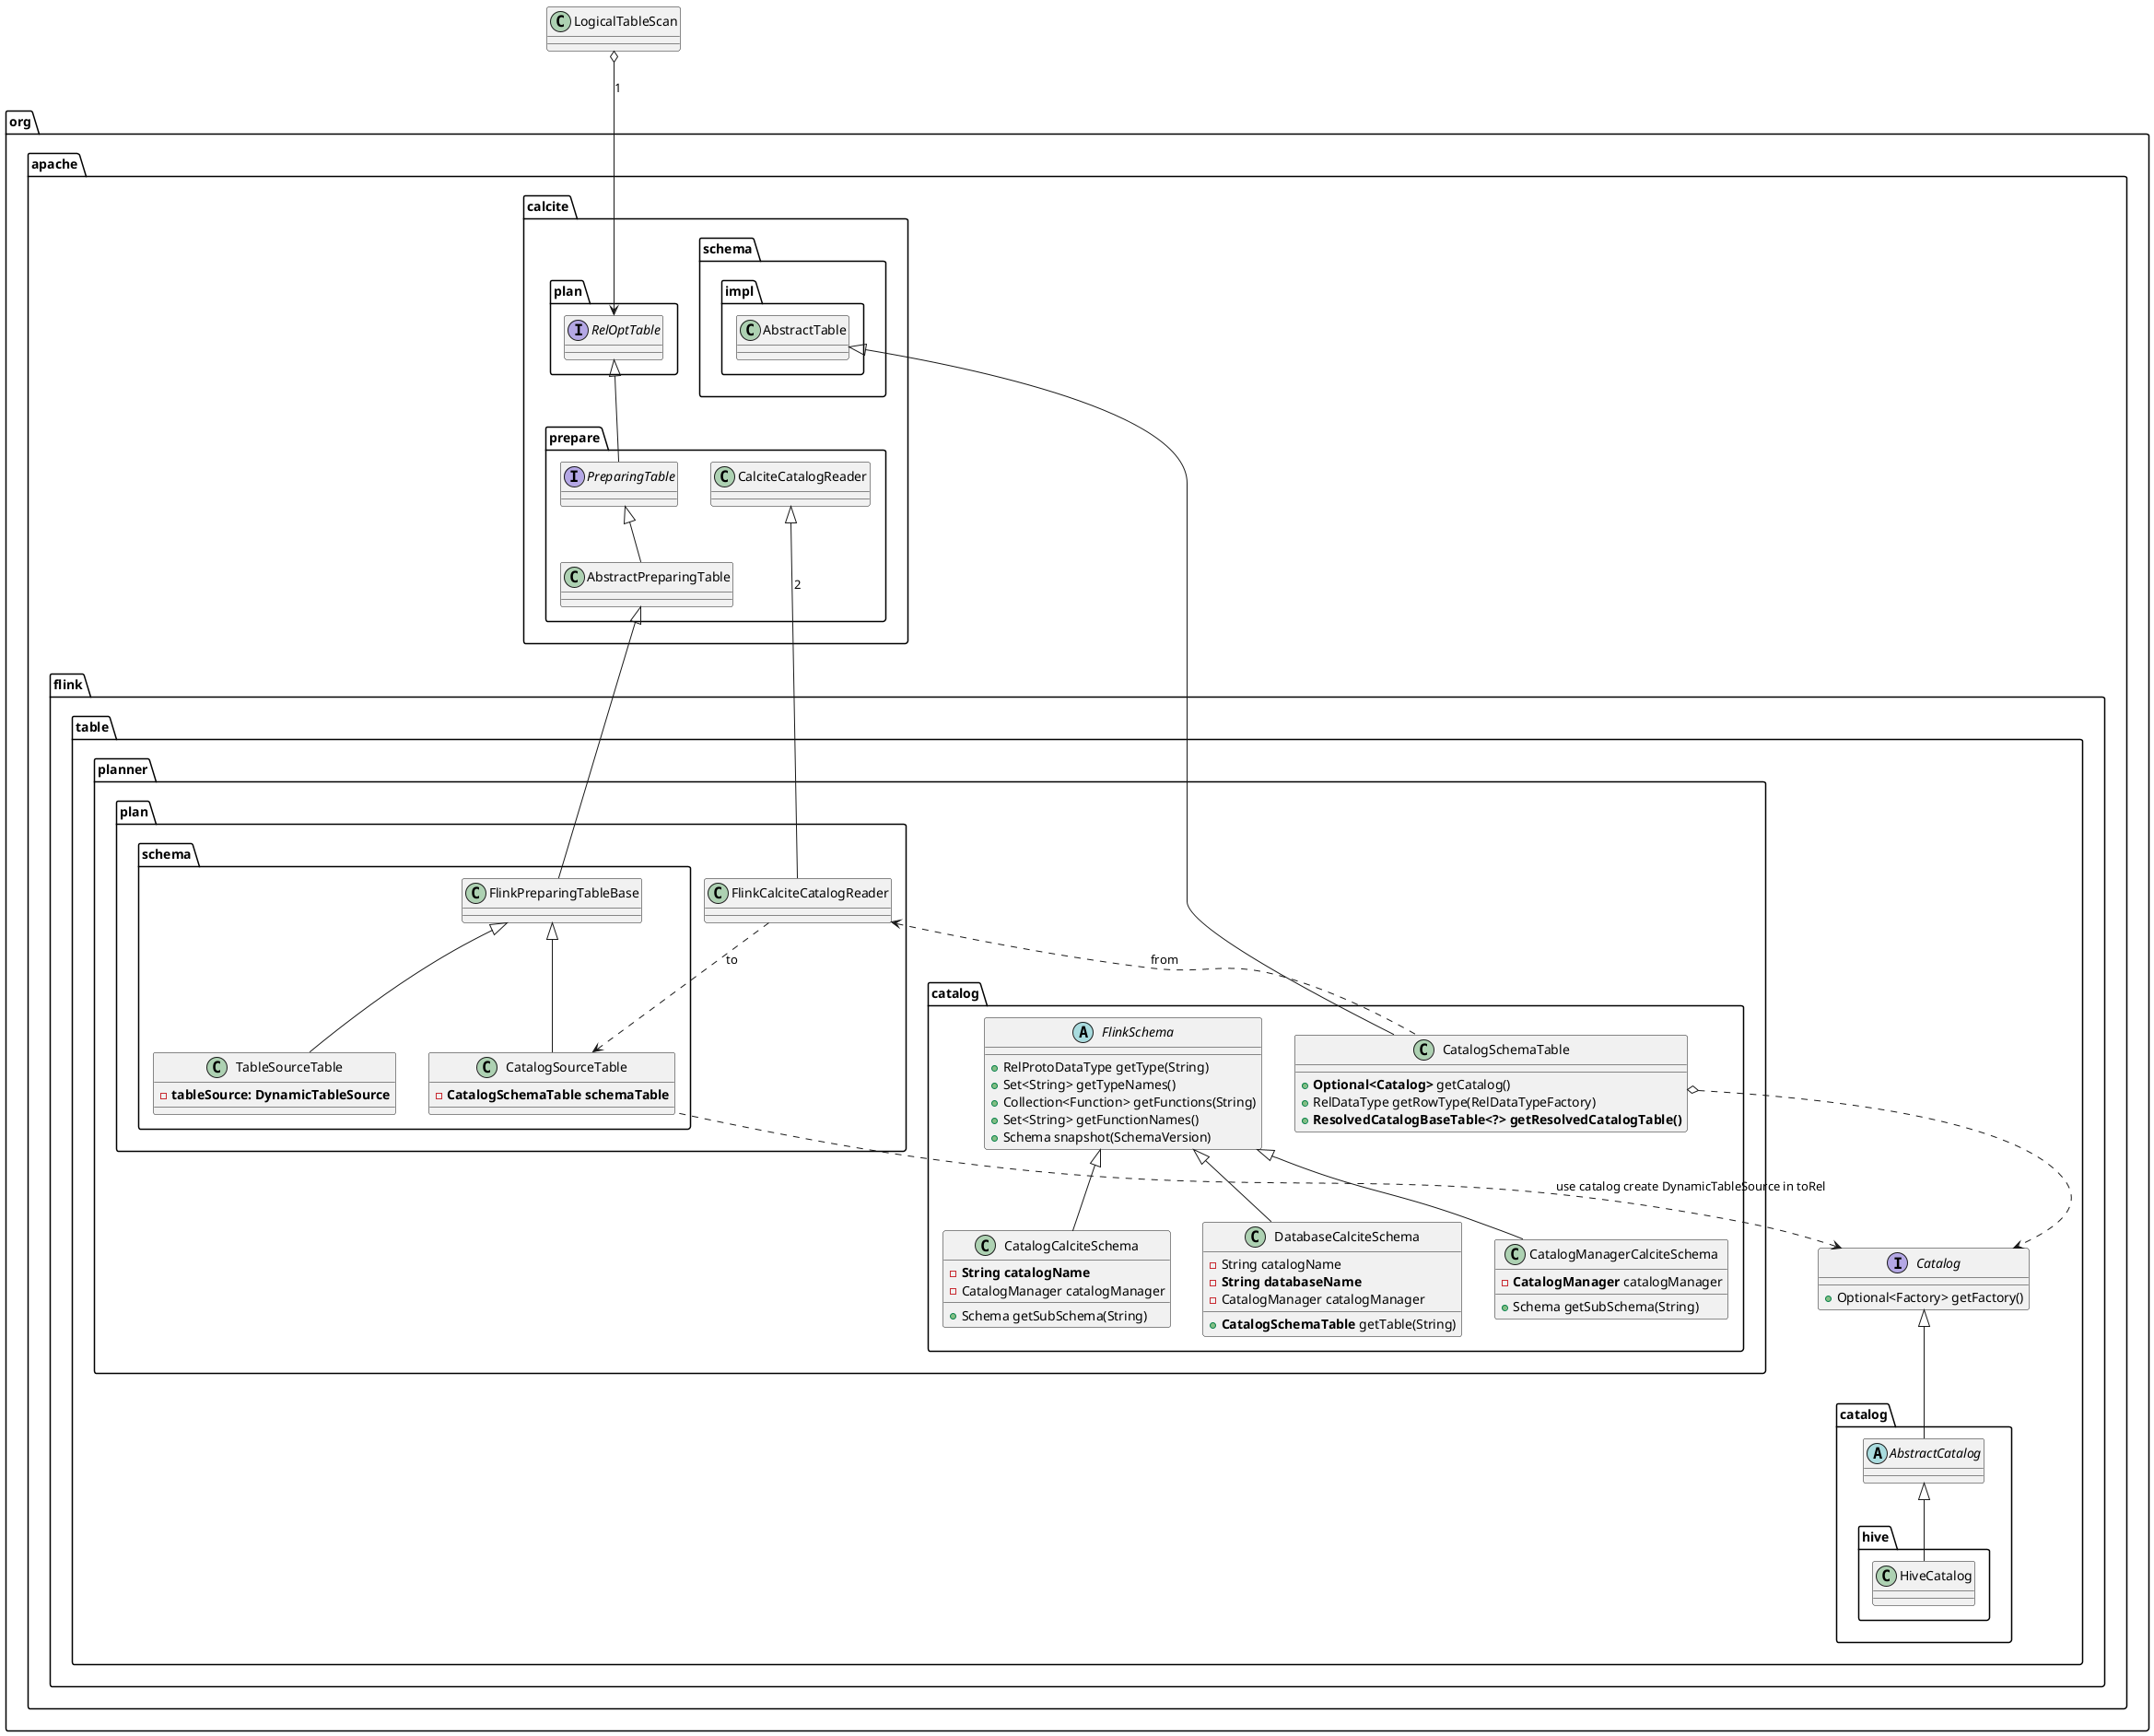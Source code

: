 @startuml
class org.apache.flink.table.planner.catalog.CatalogSchemaTable {
+ **Optional<Catalog>** getCatalog()
+ RelDataType getRowType(RelDataTypeFactory)
+ **ResolvedCatalogBaseTable<?> getResolvedCatalogTable()**
}

abstract class org.apache.flink.table.planner.catalog.FlinkSchema {
+ RelProtoDataType getType(String)
+ Set<String> getTypeNames()
+ Collection<Function> getFunctions(String)
+ Set<String> getFunctionNames()
+ Schema snapshot(SchemaVersion)
}

class org.apache.flink.table.planner.catalog.CatalogManagerCalciteSchema {
 - **CatalogManager** catalogManager
 + Schema getSubSchema(String)
 }

 class org.apache.flink.table.planner.catalog.CatalogCalciteSchema {
 - **String catalogName**
 - CatalogManager catalogManager
 + Schema getSubSchema(String)
 }
 class org.apache.flink.table.planner.catalog.DatabaseCalciteSchema {
 - String catalogName
 - **String databaseName**
 - CatalogManager catalogManager
 + **CatalogSchemaTable** getTable(String)
 }
org.apache.calcite.schema.impl.AbstractTable <|-- org.apache.flink.table.planner.catalog.CatalogSchemaTable
 org.apache.flink.table.planner.catalog.FlinkSchema <|-- org.apache.flink.table.planner.catalog.CatalogManagerCalciteSchema
 org.apache.flink.table.planner.catalog.FlinkSchema <|-- org.apache.flink.table.planner.catalog.CatalogCalciteSchema
 org.apache.flink.table.planner.catalog.FlinkSchema <|-- org.apache.flink.table.planner.catalog.DatabaseCalciteSchema

class org.apache.flink.table.planner.plan.FlinkCalciteCatalogReader{}
class org.apache.calcite.prepare.CalciteCatalogReader{}
class org.apache.calcite.prepare.AbstractPreparingTable{}
interface org.apache.calcite.prepare.PreparingTable{}
interface org.apache.calcite.plan.RelOptTable
LogicalTableScan o--> org.apache.calcite.plan.RelOptTable :1
org.apache.calcite.plan.RelOptTable <|-- org.apache.calcite.prepare.PreparingTable
org.apache.calcite.prepare.PreparingTable <|-- org.apache.calcite.prepare.AbstractPreparingTable
org.apache.calcite.prepare.CalciteCatalogReader <|-- org.apache.flink.table.planner.plan.FlinkCalciteCatalogReader : 2

class org.apache.flink.table.planner.plan.schema.FlinkPreparingTableBase{}
class org.apache.flink.table.planner.plan.schema.CatalogSourceTable{
  - **CatalogSchemaTable schemaTable**
}
class org.apache.flink.table.planner.plan.schema.TableSourceTable{
  - **tableSource: DynamicTableSource**
}
org.apache.calcite.prepare.AbstractPreparingTable <|-- org.apache.flink.table.planner.plan.schema.FlinkPreparingTableBase
org.apache.flink.table.planner.plan.schema.FlinkPreparingTableBase <|-- org.apache.flink.table.planner.plan.schema.CatalogSourceTable
org.apache.flink.table.planner.plan.schema.FlinkPreparingTableBase <|-- org.apache.flink.table.planner.plan.schema.TableSourceTable

interface org.apache.flink.table.Catalog{
 + Optional<Factory> getFactory()
}
abstract class org.apache.flink.table.catalog.AbstractCatalog{}
class org.apache.flink.table.catalog.hive.HiveCatalog{}
org.apache.flink.table.Catalog <|-- org.apache.flink.table.catalog.AbstractCatalog
org.apache.flink.table.catalog.AbstractCatalog <|-- org.apache.flink.table.catalog.hive.HiveCatalog

org.apache.flink.table.planner.plan.FlinkCalciteCatalogReader <.. org.apache.flink.table.planner.catalog.CatalogSchemaTable : from
org.apache.flink.table.planner.plan.FlinkCalciteCatalogReader ..>  org.apache.flink.table.planner.plan.schema.CatalogSourceTable :to
org.apache.flink.table.Catalog <..  org.apache.flink.table.planner.plan.schema.CatalogSourceTable : use catalog create DynamicTableSource in toRel
org.apache.flink.table.planner.catalog.CatalogSchemaTable o..> org.apache.flink.table.Catalog
@enduml